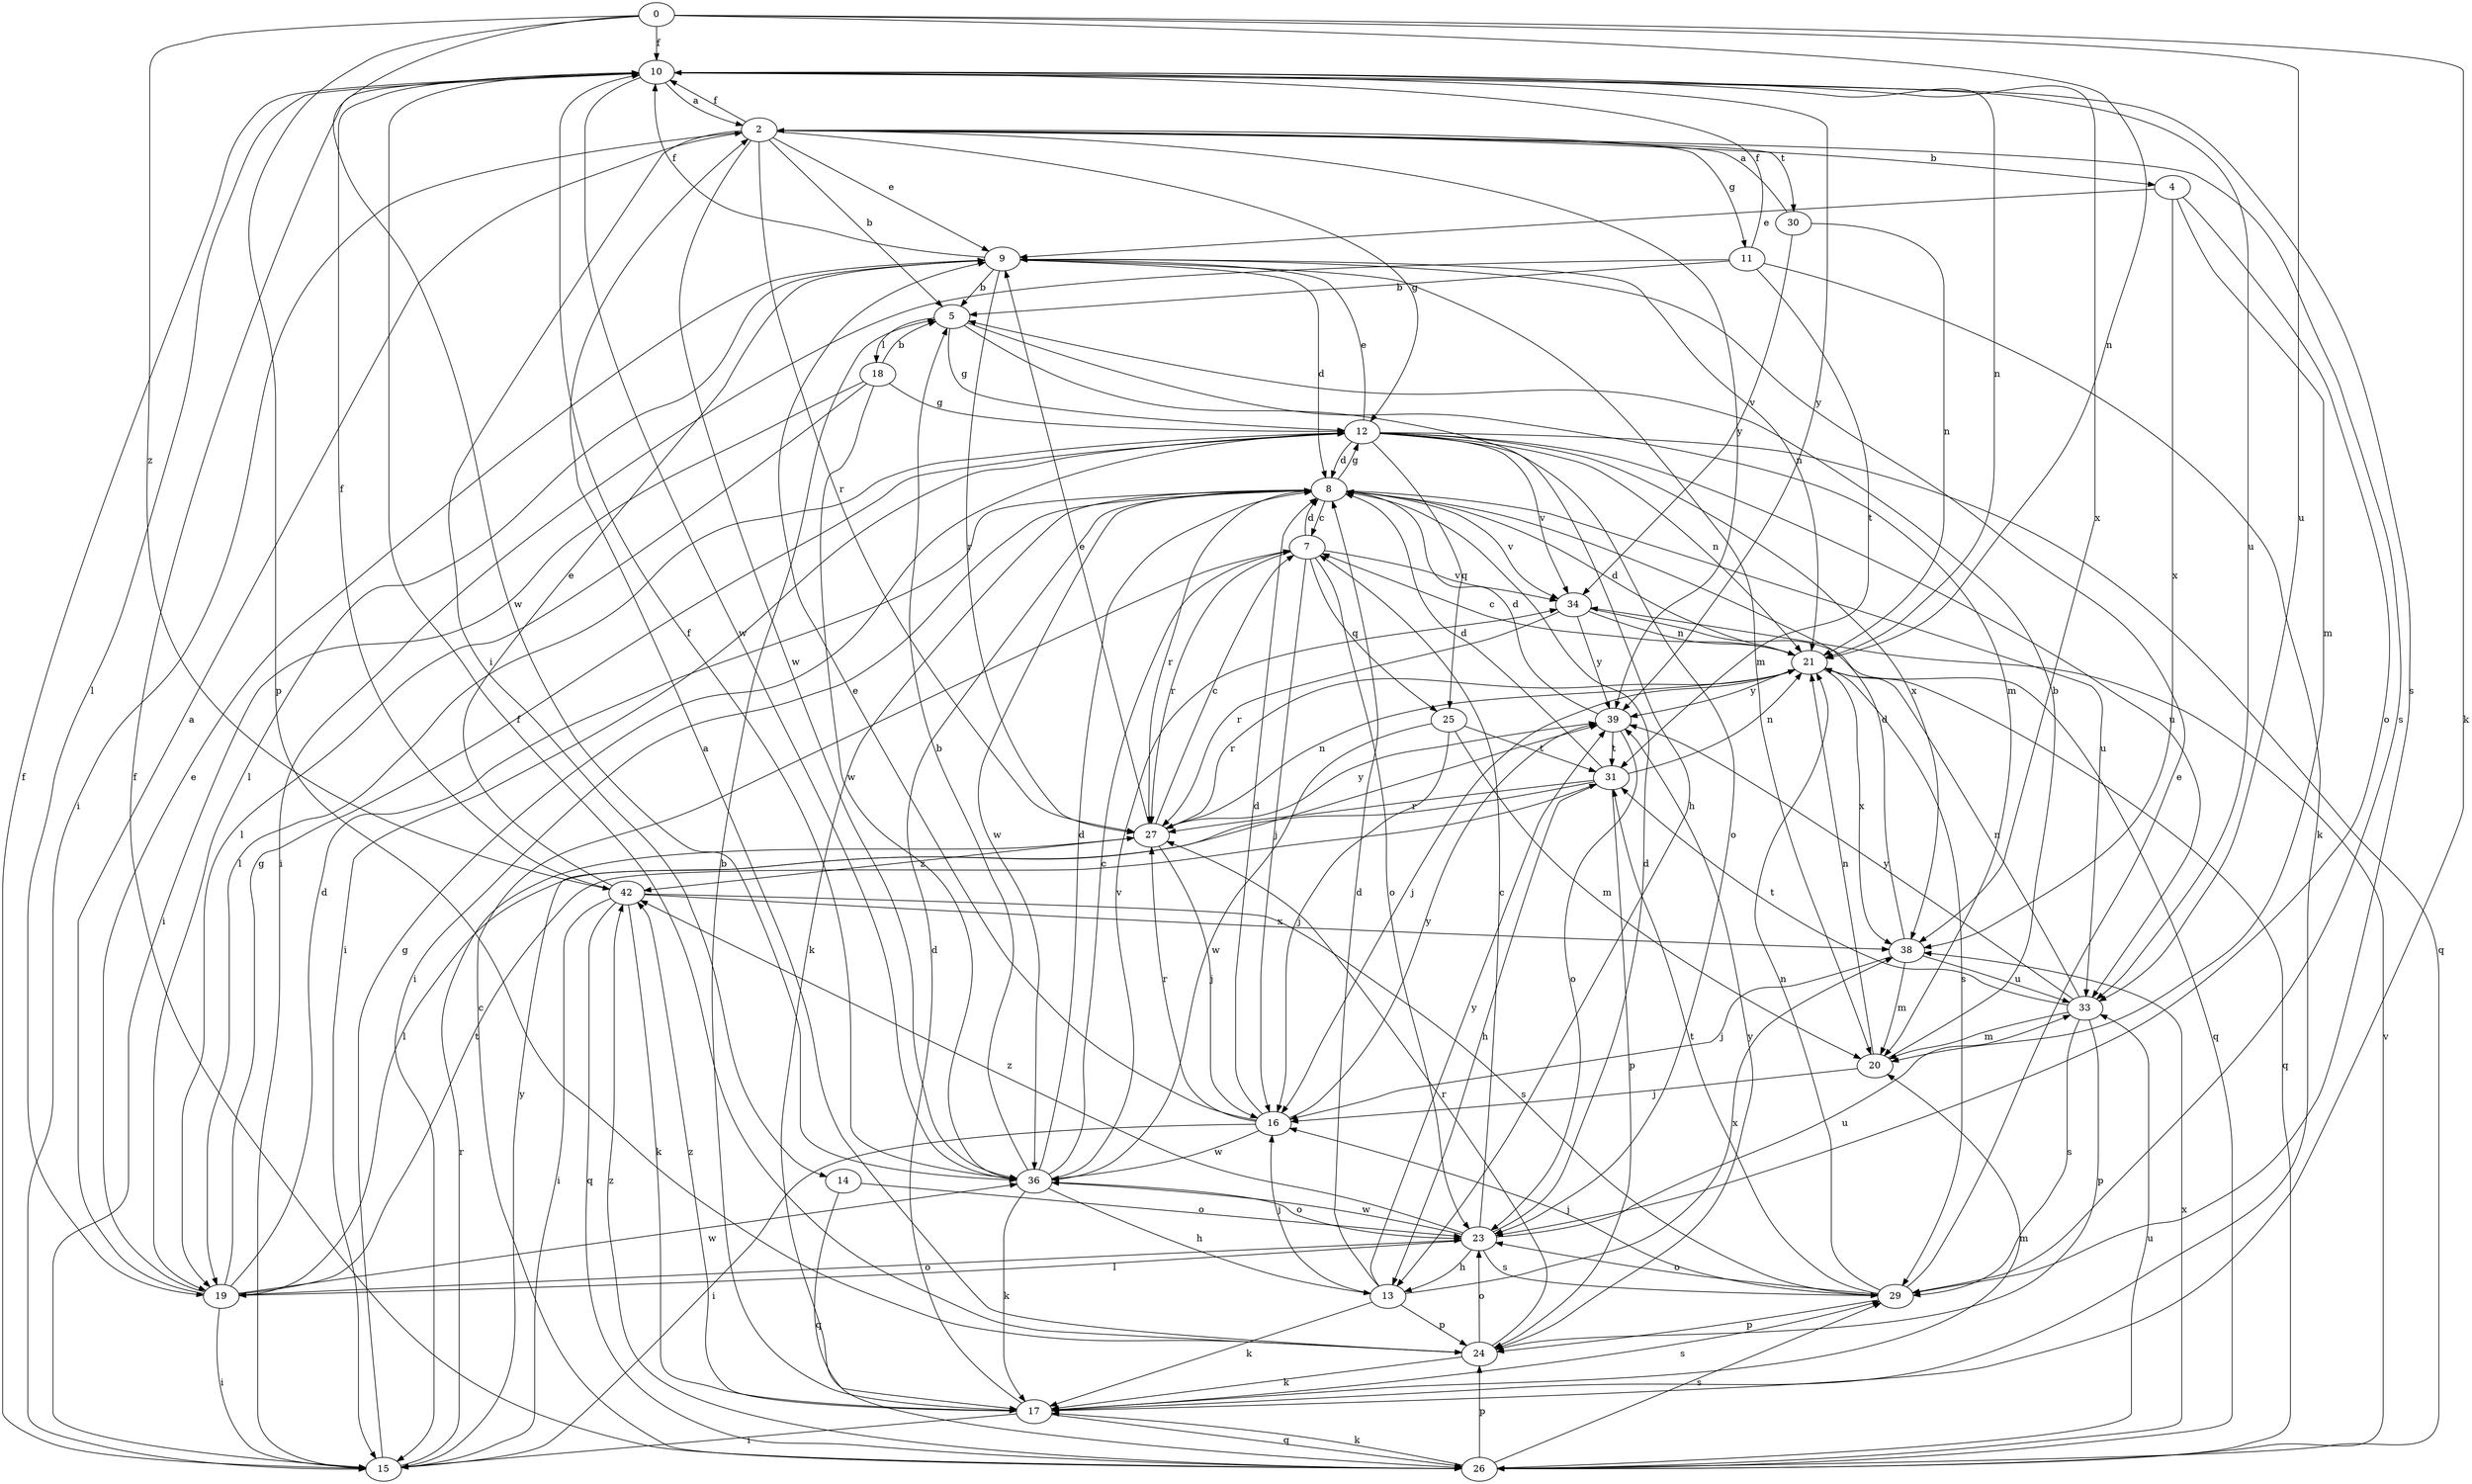 strict digraph  {
0;
2;
4;
5;
7;
8;
9;
10;
11;
12;
13;
14;
15;
16;
17;
18;
19;
20;
21;
23;
24;
25;
26;
27;
29;
30;
31;
33;
34;
36;
38;
39;
42;
0 -> 10  [label=f];
0 -> 17  [label=k];
0 -> 21  [label=n];
0 -> 24  [label=p];
0 -> 33  [label=u];
0 -> 36  [label=w];
0 -> 42  [label=z];
2 -> 4  [label=b];
2 -> 5  [label=b];
2 -> 9  [label=e];
2 -> 10  [label=f];
2 -> 11  [label=g];
2 -> 12  [label=g];
2 -> 14  [label=i];
2 -> 15  [label=i];
2 -> 27  [label=r];
2 -> 29  [label=s];
2 -> 30  [label=t];
2 -> 36  [label=w];
2 -> 39  [label=y];
4 -> 9  [label=e];
4 -> 20  [label=m];
4 -> 23  [label=o];
4 -> 38  [label=x];
5 -> 12  [label=g];
5 -> 13  [label=h];
5 -> 18  [label=l];
5 -> 20  [label=m];
7 -> 8  [label=d];
7 -> 16  [label=j];
7 -> 23  [label=o];
7 -> 25  [label=q];
7 -> 27  [label=r];
7 -> 34  [label=v];
8 -> 7  [label=c];
8 -> 12  [label=g];
8 -> 15  [label=i];
8 -> 17  [label=k];
8 -> 27  [label=r];
8 -> 33  [label=u];
8 -> 34  [label=v];
8 -> 36  [label=w];
9 -> 5  [label=b];
9 -> 8  [label=d];
9 -> 10  [label=f];
9 -> 19  [label=l];
9 -> 20  [label=m];
9 -> 21  [label=n];
9 -> 27  [label=r];
10 -> 2  [label=a];
10 -> 19  [label=l];
10 -> 21  [label=n];
10 -> 29  [label=s];
10 -> 33  [label=u];
10 -> 36  [label=w];
10 -> 38  [label=x];
10 -> 39  [label=y];
11 -> 5  [label=b];
11 -> 10  [label=f];
11 -> 15  [label=i];
11 -> 17  [label=k];
11 -> 31  [label=t];
12 -> 8  [label=d];
12 -> 9  [label=e];
12 -> 15  [label=i];
12 -> 19  [label=l];
12 -> 21  [label=n];
12 -> 23  [label=o];
12 -> 25  [label=q];
12 -> 26  [label=q];
12 -> 33  [label=u];
12 -> 34  [label=v];
12 -> 38  [label=x];
13 -> 8  [label=d];
13 -> 16  [label=j];
13 -> 17  [label=k];
13 -> 24  [label=p];
13 -> 38  [label=x];
13 -> 39  [label=y];
14 -> 23  [label=o];
14 -> 26  [label=q];
15 -> 10  [label=f];
15 -> 12  [label=g];
15 -> 27  [label=r];
15 -> 39  [label=y];
16 -> 8  [label=d];
16 -> 9  [label=e];
16 -> 15  [label=i];
16 -> 27  [label=r];
16 -> 36  [label=w];
16 -> 39  [label=y];
17 -> 5  [label=b];
17 -> 8  [label=d];
17 -> 15  [label=i];
17 -> 20  [label=m];
17 -> 26  [label=q];
17 -> 29  [label=s];
17 -> 42  [label=z];
18 -> 5  [label=b];
18 -> 12  [label=g];
18 -> 15  [label=i];
18 -> 19  [label=l];
18 -> 36  [label=w];
19 -> 2  [label=a];
19 -> 8  [label=d];
19 -> 9  [label=e];
19 -> 12  [label=g];
19 -> 15  [label=i];
19 -> 23  [label=o];
19 -> 31  [label=t];
19 -> 36  [label=w];
20 -> 5  [label=b];
20 -> 16  [label=j];
20 -> 21  [label=n];
21 -> 7  [label=c];
21 -> 8  [label=d];
21 -> 16  [label=j];
21 -> 26  [label=q];
21 -> 27  [label=r];
21 -> 29  [label=s];
21 -> 38  [label=x];
21 -> 39  [label=y];
23 -> 7  [label=c];
23 -> 8  [label=d];
23 -> 13  [label=h];
23 -> 19  [label=l];
23 -> 29  [label=s];
23 -> 33  [label=u];
23 -> 36  [label=w];
23 -> 42  [label=z];
24 -> 2  [label=a];
24 -> 10  [label=f];
24 -> 17  [label=k];
24 -> 23  [label=o];
24 -> 27  [label=r];
24 -> 39  [label=y];
25 -> 16  [label=j];
25 -> 20  [label=m];
25 -> 31  [label=t];
25 -> 36  [label=w];
26 -> 7  [label=c];
26 -> 10  [label=f];
26 -> 17  [label=k];
26 -> 24  [label=p];
26 -> 29  [label=s];
26 -> 33  [label=u];
26 -> 34  [label=v];
26 -> 38  [label=x];
26 -> 42  [label=z];
27 -> 7  [label=c];
27 -> 9  [label=e];
27 -> 16  [label=j];
27 -> 21  [label=n];
27 -> 39  [label=y];
27 -> 42  [label=z];
29 -> 9  [label=e];
29 -> 16  [label=j];
29 -> 21  [label=n];
29 -> 23  [label=o];
29 -> 24  [label=p];
29 -> 31  [label=t];
30 -> 2  [label=a];
30 -> 21  [label=n];
30 -> 34  [label=v];
31 -> 8  [label=d];
31 -> 13  [label=h];
31 -> 19  [label=l];
31 -> 21  [label=n];
31 -> 24  [label=p];
31 -> 27  [label=r];
33 -> 20  [label=m];
33 -> 21  [label=n];
33 -> 24  [label=p];
33 -> 29  [label=s];
33 -> 31  [label=t];
33 -> 39  [label=y];
34 -> 21  [label=n];
34 -> 26  [label=q];
34 -> 27  [label=r];
34 -> 39  [label=y];
36 -> 5  [label=b];
36 -> 7  [label=c];
36 -> 8  [label=d];
36 -> 10  [label=f];
36 -> 13  [label=h];
36 -> 17  [label=k];
36 -> 23  [label=o];
36 -> 34  [label=v];
38 -> 8  [label=d];
38 -> 16  [label=j];
38 -> 20  [label=m];
38 -> 33  [label=u];
39 -> 8  [label=d];
39 -> 23  [label=o];
39 -> 31  [label=t];
42 -> 9  [label=e];
42 -> 10  [label=f];
42 -> 15  [label=i];
42 -> 17  [label=k];
42 -> 26  [label=q];
42 -> 29  [label=s];
42 -> 38  [label=x];
}
